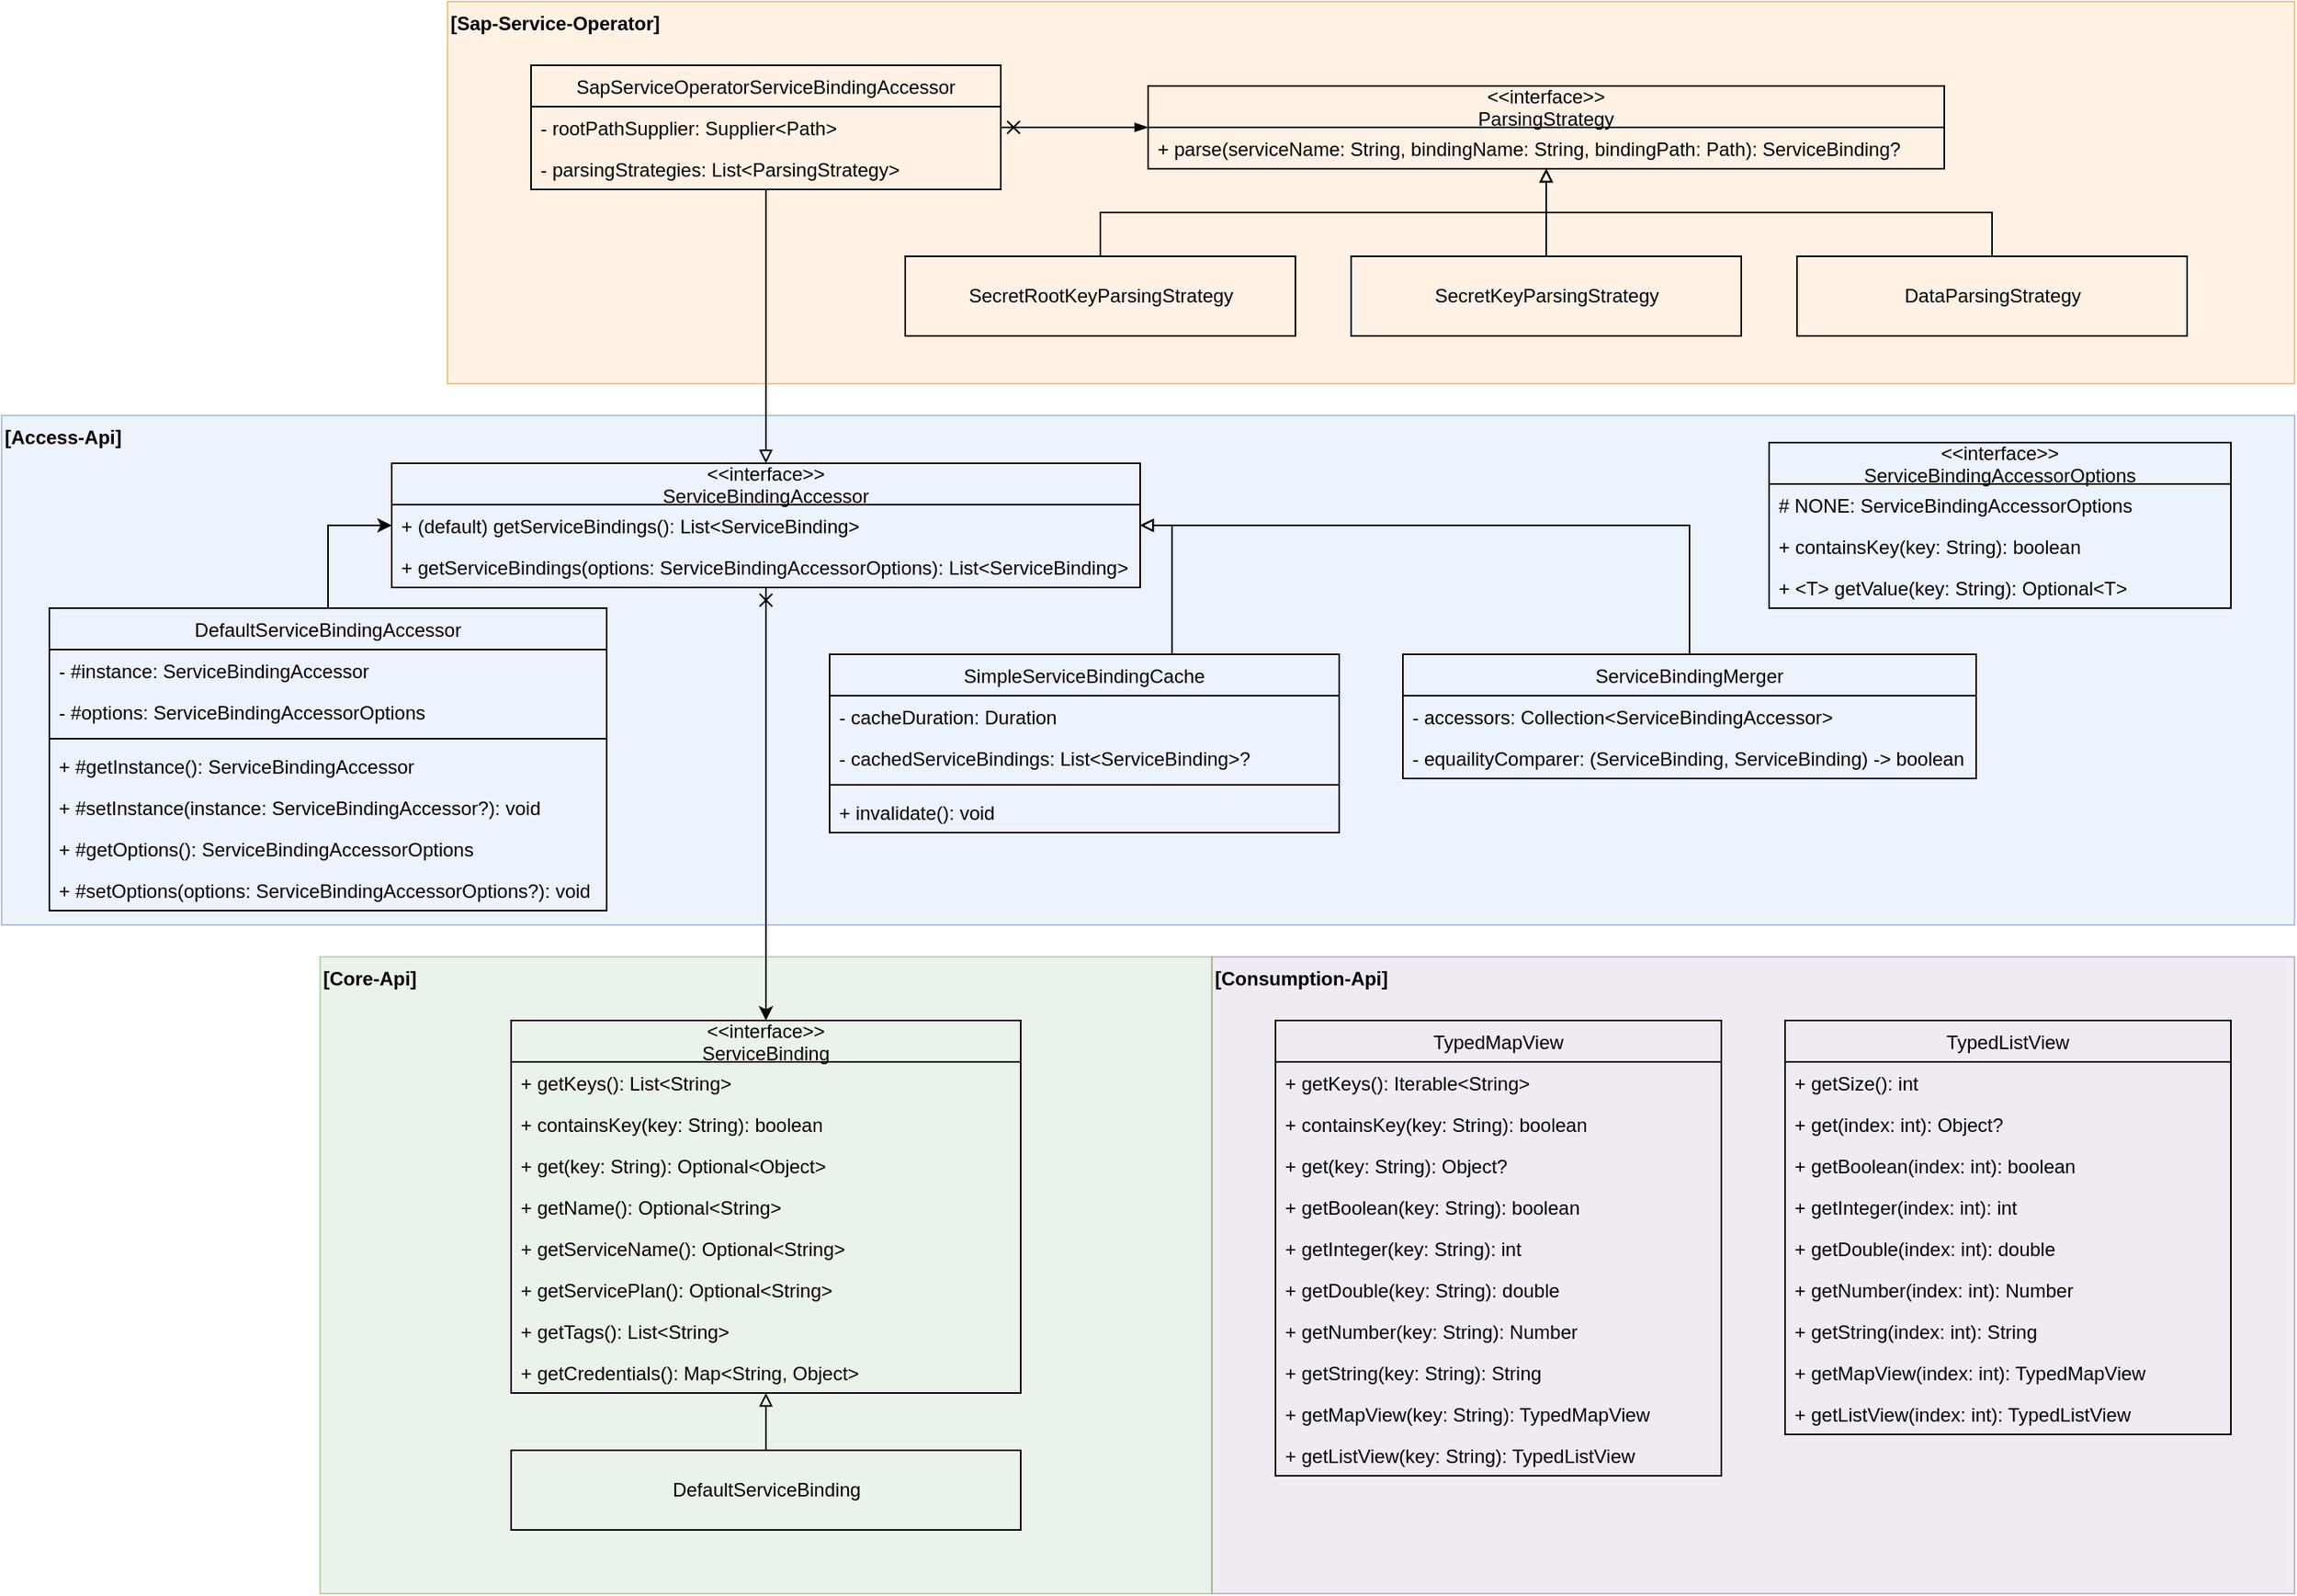 <mxfile version="16.5.1" type="device"><diagram id="ZdGp8fd916JOcmRv0vD0" name="Page-1"><mxGraphModel dx="1718" dy="2221" grid="1" gridSize="10" guides="1" tooltips="1" connect="1" arrows="1" fold="1" page="0" pageScale="1" pageWidth="850" pageHeight="1100" math="0" shadow="0"><root><mxCell id="0"/><mxCell id="1" parent="0"/><mxCell id="p9HCnHgq43pj1X_iczPV-92" value="&lt;b&gt;[Sap-Service-Operator]&lt;/b&gt;" style="rounded=0;whiteSpace=wrap;html=1;fillColor=#ffe6cc;opacity=50;strokeColor=#d79b00;verticalAlign=top;align=left;" parent="1" vertex="1"><mxGeometry x="360" y="-1160" width="1160" height="240" as="geometry"/></mxCell><mxCell id="p9HCnHgq43pj1X_iczPV-55" value="&lt;b&gt;[Consumption-Api]&lt;/b&gt;" style="rounded=0;whiteSpace=wrap;html=1;opacity=50;fillColor=#e1d5e7;strokeColor=#9673a6;verticalAlign=top;align=left;" parent="1" vertex="1"><mxGeometry x="840" y="-560" width="680" height="400" as="geometry"/></mxCell><mxCell id="p9HCnHgq43pj1X_iczPV-54" value="&lt;b&gt;[Access-Api]&lt;/b&gt;" style="rounded=0;whiteSpace=wrap;html=1;opacity=50;fillColor=#dae8fc;strokeColor=#6c8ebf;verticalAlign=top;align=left;" parent="1" vertex="1"><mxGeometry x="80" y="-900" width="1440" height="320" as="geometry"/></mxCell><mxCell id="p9HCnHgq43pj1X_iczPV-53" value="&lt;b&gt;[Core-Api]&lt;/b&gt;" style="rounded=0;whiteSpace=wrap;html=1;opacity=50;fillColor=#d5e8d4;strokeColor=#82b366;verticalAlign=top;align=left;" parent="1" vertex="1"><mxGeometry x="280" y="-560" width="560" height="400" as="geometry"/></mxCell><mxCell id="p9HCnHgq43pj1X_iczPV-1" value="&lt;&lt;interface&gt;&gt;&#10;ServiceBinding" style="swimlane;fontStyle=0;childLayout=stackLayout;horizontal=1;startSize=26;fillColor=none;horizontalStack=0;resizeParent=1;resizeParentMax=0;resizeLast=0;collapsible=1;marginBottom=0;" parent="1" vertex="1"><mxGeometry x="400" y="-520" width="320" height="234" as="geometry"/></mxCell><mxCell id="p9HCnHgq43pj1X_iczPV-2" value="+ getKeys(): List&lt;String&gt;" style="text;strokeColor=none;fillColor=none;align=left;verticalAlign=top;spacingLeft=4;spacingRight=4;overflow=hidden;rotatable=0;points=[[0,0.5],[1,0.5]];portConstraint=eastwest;" parent="p9HCnHgq43pj1X_iczPV-1" vertex="1"><mxGeometry y="26" width="320" height="26" as="geometry"/></mxCell><mxCell id="p9HCnHgq43pj1X_iczPV-4" value="+ containsKey(key: String): boolean" style="text;strokeColor=none;fillColor=none;align=left;verticalAlign=top;spacingLeft=4;spacingRight=4;overflow=hidden;rotatable=0;points=[[0,0.5],[1,0.5]];portConstraint=eastwest;" parent="p9HCnHgq43pj1X_iczPV-1" vertex="1"><mxGeometry y="52" width="320" height="26" as="geometry"/></mxCell><mxCell id="p9HCnHgq43pj1X_iczPV-5" value="+ get(key: String): Optional&lt;Object&gt;" style="text;strokeColor=none;fillColor=none;align=left;verticalAlign=top;spacingLeft=4;spacingRight=4;overflow=hidden;rotatable=0;points=[[0,0.5],[1,0.5]];portConstraint=eastwest;" parent="p9HCnHgq43pj1X_iczPV-1" vertex="1"><mxGeometry y="78" width="320" height="26" as="geometry"/></mxCell><mxCell id="p9HCnHgq43pj1X_iczPV-6" value="+ getName(): Optional&lt;String&gt;" style="text;strokeColor=none;fillColor=none;align=left;verticalAlign=top;spacingLeft=4;spacingRight=4;overflow=hidden;rotatable=0;points=[[0,0.5],[1,0.5]];portConstraint=eastwest;" parent="p9HCnHgq43pj1X_iczPV-1" vertex="1"><mxGeometry y="104" width="320" height="26" as="geometry"/></mxCell><mxCell id="cjn3bIq5y30FaILI-oKq-1" value="+ getServiceName(): Optional&lt;String&gt;" style="text;strokeColor=none;fillColor=none;align=left;verticalAlign=top;spacingLeft=4;spacingRight=4;overflow=hidden;rotatable=0;points=[[0,0.5],[1,0.5]];portConstraint=eastwest;" parent="p9HCnHgq43pj1X_iczPV-1" vertex="1"><mxGeometry y="130" width="320" height="26" as="geometry"/></mxCell><mxCell id="cjn3bIq5y30FaILI-oKq-2" value="+ getServicePlan(): Optional&lt;String&gt;" style="text;strokeColor=none;fillColor=none;align=left;verticalAlign=top;spacingLeft=4;spacingRight=4;overflow=hidden;rotatable=0;points=[[0,0.5],[1,0.5]];portConstraint=eastwest;" parent="p9HCnHgq43pj1X_iczPV-1" vertex="1"><mxGeometry y="156" width="320" height="26" as="geometry"/></mxCell><mxCell id="cjn3bIq5y30FaILI-oKq-3" value="+ getTags(): List&lt;String&gt;" style="text;strokeColor=none;fillColor=none;align=left;verticalAlign=top;spacingLeft=4;spacingRight=4;overflow=hidden;rotatable=0;points=[[0,0.5],[1,0.5]];portConstraint=eastwest;" parent="p9HCnHgq43pj1X_iczPV-1" vertex="1"><mxGeometry y="182" width="320" height="26" as="geometry"/></mxCell><mxCell id="cjn3bIq5y30FaILI-oKq-4" value="+ getCredentials(): Map&lt;String, Object&gt;" style="text;strokeColor=none;fillColor=none;align=left;verticalAlign=top;spacingLeft=4;spacingRight=4;overflow=hidden;rotatable=0;points=[[0,0.5],[1,0.5]];portConstraint=eastwest;" parent="p9HCnHgq43pj1X_iczPV-1" vertex="1"><mxGeometry y="208" width="320" height="26" as="geometry"/></mxCell><mxCell id="p9HCnHgq43pj1X_iczPV-11" style="edgeStyle=orthogonalEdgeStyle;rounded=0;orthogonalLoop=1;jettySize=auto;html=1;endArrow=block;endFill=0;" parent="1" source="cjn3bIq5y30FaILI-oKq-6" target="p9HCnHgq43pj1X_iczPV-1" edge="1"><mxGeometry relative="1" as="geometry"><mxPoint x="560" y="-220" as="sourcePoint"/></mxGeometry></mxCell><mxCell id="p9HCnHgq43pj1X_iczPV-12" value="TypedMapView" style="swimlane;fontStyle=0;childLayout=stackLayout;horizontal=1;startSize=26;fillColor=none;horizontalStack=0;resizeParent=1;resizeParentMax=0;resizeLast=0;collapsible=1;marginBottom=0;" parent="1" vertex="1"><mxGeometry x="880" y="-520" width="280" height="286" as="geometry"/></mxCell><mxCell id="p9HCnHgq43pj1X_iczPV-13" value="+ getKeys(): Iterable&lt;String&gt;" style="text;strokeColor=none;fillColor=none;align=left;verticalAlign=top;spacingLeft=4;spacingRight=4;overflow=hidden;rotatable=0;points=[[0,0.5],[1,0.5]];portConstraint=eastwest;" parent="p9HCnHgq43pj1X_iczPV-12" vertex="1"><mxGeometry y="26" width="280" height="26" as="geometry"/></mxCell><mxCell id="p9HCnHgq43pj1X_iczPV-14" value="+ containsKey(key: String): boolean" style="text;strokeColor=none;fillColor=none;align=left;verticalAlign=top;spacingLeft=4;spacingRight=4;overflow=hidden;rotatable=0;points=[[0,0.5],[1,0.5]];portConstraint=eastwest;" parent="p9HCnHgq43pj1X_iczPV-12" vertex="1"><mxGeometry y="52" width="280" height="26" as="geometry"/></mxCell><mxCell id="p9HCnHgq43pj1X_iczPV-15" value="+ get(key: String): Object?" style="text;strokeColor=none;fillColor=none;align=left;verticalAlign=top;spacingLeft=4;spacingRight=4;overflow=hidden;rotatable=0;points=[[0,0.5],[1,0.5]];portConstraint=eastwest;" parent="p9HCnHgq43pj1X_iczPV-12" vertex="1"><mxGeometry y="78" width="280" height="26" as="geometry"/></mxCell><mxCell id="p9HCnHgq43pj1X_iczPV-16" value="+ getBoolean(key: String): boolean" style="text;strokeColor=none;fillColor=none;align=left;verticalAlign=top;spacingLeft=4;spacingRight=4;overflow=hidden;rotatable=0;points=[[0,0.5],[1,0.5]];portConstraint=eastwest;" parent="p9HCnHgq43pj1X_iczPV-12" vertex="1"><mxGeometry y="104" width="280" height="26" as="geometry"/></mxCell><mxCell id="p9HCnHgq43pj1X_iczPV-17" value="+ getInteger(key: String): int" style="text;strokeColor=none;fillColor=none;align=left;verticalAlign=top;spacingLeft=4;spacingRight=4;overflow=hidden;rotatable=0;points=[[0,0.5],[1,0.5]];portConstraint=eastwest;" parent="p9HCnHgq43pj1X_iczPV-12" vertex="1"><mxGeometry y="130" width="280" height="26" as="geometry"/></mxCell><mxCell id="p9HCnHgq43pj1X_iczPV-18" value="+ getDouble(key: String): double" style="text;strokeColor=none;fillColor=none;align=left;verticalAlign=top;spacingLeft=4;spacingRight=4;overflow=hidden;rotatable=0;points=[[0,0.5],[1,0.5]];portConstraint=eastwest;" parent="p9HCnHgq43pj1X_iczPV-12" vertex="1"><mxGeometry y="156" width="280" height="26" as="geometry"/></mxCell><mxCell id="p9HCnHgq43pj1X_iczPV-19" value="+ getNumber(key: String): Number" style="text;strokeColor=none;fillColor=none;align=left;verticalAlign=top;spacingLeft=4;spacingRight=4;overflow=hidden;rotatable=0;points=[[0,0.5],[1,0.5]];portConstraint=eastwest;" parent="p9HCnHgq43pj1X_iczPV-12" vertex="1"><mxGeometry y="182" width="280" height="26" as="geometry"/></mxCell><mxCell id="p9HCnHgq43pj1X_iczPV-20" value="+ getString(key: String): String" style="text;strokeColor=none;fillColor=none;align=left;verticalAlign=top;spacingLeft=4;spacingRight=4;overflow=hidden;rotatable=0;points=[[0,0.5],[1,0.5]];portConstraint=eastwest;" parent="p9HCnHgq43pj1X_iczPV-12" vertex="1"><mxGeometry y="208" width="280" height="26" as="geometry"/></mxCell><mxCell id="p9HCnHgq43pj1X_iczPV-21" value="+ getMapView(key: String): TypedMapView" style="text;strokeColor=none;fillColor=none;align=left;verticalAlign=top;spacingLeft=4;spacingRight=4;overflow=hidden;rotatable=0;points=[[0,0.5],[1,0.5]];portConstraint=eastwest;" parent="p9HCnHgq43pj1X_iczPV-12" vertex="1"><mxGeometry y="234" width="280" height="26" as="geometry"/></mxCell><mxCell id="p9HCnHgq43pj1X_iczPV-22" value="+ getListView(key: String): TypedListView" style="text;strokeColor=none;fillColor=none;align=left;verticalAlign=top;spacingLeft=4;spacingRight=4;overflow=hidden;rotatable=0;points=[[0,0.5],[1,0.5]];portConstraint=eastwest;" parent="p9HCnHgq43pj1X_iczPV-12" vertex="1"><mxGeometry y="260" width="280" height="26" as="geometry"/></mxCell><mxCell id="p9HCnHgq43pj1X_iczPV-23" value="TypedListView" style="swimlane;fontStyle=0;childLayout=stackLayout;horizontal=1;startSize=26;fillColor=none;horizontalStack=0;resizeParent=1;resizeParentMax=0;resizeLast=0;collapsible=1;marginBottom=0;" parent="1" vertex="1"><mxGeometry x="1200" y="-520" width="280" height="260" as="geometry"/></mxCell><mxCell id="p9HCnHgq43pj1X_iczPV-24" value="+ getSize(): int" style="text;strokeColor=none;fillColor=none;align=left;verticalAlign=top;spacingLeft=4;spacingRight=4;overflow=hidden;rotatable=0;points=[[0,0.5],[1,0.5]];portConstraint=eastwest;" parent="p9HCnHgq43pj1X_iczPV-23" vertex="1"><mxGeometry y="26" width="280" height="26" as="geometry"/></mxCell><mxCell id="p9HCnHgq43pj1X_iczPV-26" value="+ get(index: int): Object?" style="text;strokeColor=none;fillColor=none;align=left;verticalAlign=top;spacingLeft=4;spacingRight=4;overflow=hidden;rotatable=0;points=[[0,0.5],[1,0.5]];portConstraint=eastwest;" parent="p9HCnHgq43pj1X_iczPV-23" vertex="1"><mxGeometry y="52" width="280" height="26" as="geometry"/></mxCell><mxCell id="p9HCnHgq43pj1X_iczPV-27" value="+ getBoolean(index: int): boolean" style="text;strokeColor=none;fillColor=none;align=left;verticalAlign=top;spacingLeft=4;spacingRight=4;overflow=hidden;rotatable=0;points=[[0,0.5],[1,0.5]];portConstraint=eastwest;" parent="p9HCnHgq43pj1X_iczPV-23" vertex="1"><mxGeometry y="78" width="280" height="26" as="geometry"/></mxCell><mxCell id="p9HCnHgq43pj1X_iczPV-28" value="+ getInteger(index: int): int" style="text;strokeColor=none;fillColor=none;align=left;verticalAlign=top;spacingLeft=4;spacingRight=4;overflow=hidden;rotatable=0;points=[[0,0.5],[1,0.5]];portConstraint=eastwest;" parent="p9HCnHgq43pj1X_iczPV-23" vertex="1"><mxGeometry y="104" width="280" height="26" as="geometry"/></mxCell><mxCell id="p9HCnHgq43pj1X_iczPV-29" value="+ getDouble(index: int): double" style="text;strokeColor=none;fillColor=none;align=left;verticalAlign=top;spacingLeft=4;spacingRight=4;overflow=hidden;rotatable=0;points=[[0,0.5],[1,0.5]];portConstraint=eastwest;" parent="p9HCnHgq43pj1X_iczPV-23" vertex="1"><mxGeometry y="130" width="280" height="26" as="geometry"/></mxCell><mxCell id="p9HCnHgq43pj1X_iczPV-30" value="+ getNumber(index: int): Number" style="text;strokeColor=none;fillColor=none;align=left;verticalAlign=top;spacingLeft=4;spacingRight=4;overflow=hidden;rotatable=0;points=[[0,0.5],[1,0.5]];portConstraint=eastwest;" parent="p9HCnHgq43pj1X_iczPV-23" vertex="1"><mxGeometry y="156" width="280" height="26" as="geometry"/></mxCell><mxCell id="p9HCnHgq43pj1X_iczPV-31" value="+ getString(index: int): String" style="text;strokeColor=none;fillColor=none;align=left;verticalAlign=top;spacingLeft=4;spacingRight=4;overflow=hidden;rotatable=0;points=[[0,0.5],[1,0.5]];portConstraint=eastwest;" parent="p9HCnHgq43pj1X_iczPV-23" vertex="1"><mxGeometry y="182" width="280" height="26" as="geometry"/></mxCell><mxCell id="p9HCnHgq43pj1X_iczPV-32" value="+ getMapView(index: int): TypedMapView" style="text;strokeColor=none;fillColor=none;align=left;verticalAlign=top;spacingLeft=4;spacingRight=4;overflow=hidden;rotatable=0;points=[[0,0.5],[1,0.5]];portConstraint=eastwest;" parent="p9HCnHgq43pj1X_iczPV-23" vertex="1"><mxGeometry y="208" width="280" height="26" as="geometry"/></mxCell><mxCell id="p9HCnHgq43pj1X_iczPV-33" value="+ getListView(index: int): TypedListView" style="text;strokeColor=none;fillColor=none;align=left;verticalAlign=top;spacingLeft=4;spacingRight=4;overflow=hidden;rotatable=0;points=[[0,0.5],[1,0.5]];portConstraint=eastwest;" parent="p9HCnHgq43pj1X_iczPV-23" vertex="1"><mxGeometry y="234" width="280" height="26" as="geometry"/></mxCell><mxCell id="p9HCnHgq43pj1X_iczPV-39" value="" style="endArrow=classic;html=1;rounded=0;startArrow=cross;startFill=0;" parent="1" source="LCuDhF87pYd7QD6L2pDz-8" target="p9HCnHgq43pj1X_iczPV-1" edge="1"><mxGeometry width="50" height="50" relative="1" as="geometry"><mxPoint x="560" y="-730" as="sourcePoint"/><mxPoint x="480" y="-620" as="targetPoint"/></mxGeometry></mxCell><mxCell id="LCuDhF87pYd7QD6L2pDz-14" style="edgeStyle=orthogonalEdgeStyle;rounded=0;orthogonalLoop=1;jettySize=auto;html=1;exitX=0.5;exitY=0;exitDx=0;exitDy=0;startArrow=none;startFill=0;endArrow=block;endFill=0;" edge="1" parent="1" source="p9HCnHgq43pj1X_iczPV-40" target="LCuDhF87pYd7QD6L2pDz-9"><mxGeometry relative="1" as="geometry"/></mxCell><mxCell id="p9HCnHgq43pj1X_iczPV-40" value="ServiceBindingMerger" style="swimlane;fontStyle=0;childLayout=stackLayout;horizontal=1;startSize=26;fillColor=none;horizontalStack=0;resizeParent=1;resizeParentMax=0;resizeLast=0;collapsible=1;marginBottom=0;" parent="1" vertex="1"><mxGeometry x="960" y="-750" width="360" height="78" as="geometry"/></mxCell><mxCell id="p9HCnHgq43pj1X_iczPV-41" value="- accessors: Collection&lt;ServiceBindingAccessor&gt;" style="text;strokeColor=none;fillColor=none;align=left;verticalAlign=top;spacingLeft=4;spacingRight=4;overflow=hidden;rotatable=0;points=[[0,0.5],[1,0.5]];portConstraint=eastwest;" parent="p9HCnHgq43pj1X_iczPV-40" vertex="1"><mxGeometry y="26" width="360" height="26" as="geometry"/></mxCell><mxCell id="p9HCnHgq43pj1X_iczPV-42" value="- equailityComparer: (ServiceBinding, ServiceBinding) -&gt; boolean" style="text;strokeColor=none;fillColor=none;align=left;verticalAlign=top;spacingLeft=4;spacingRight=4;overflow=hidden;rotatable=0;points=[[0,0.5],[1,0.5]];portConstraint=eastwest;" parent="p9HCnHgq43pj1X_iczPV-40" vertex="1"><mxGeometry y="52" width="360" height="26" as="geometry"/></mxCell><mxCell id="p9HCnHgq43pj1X_iczPV-68" value="&lt;&lt;interface&gt;&gt;&#10;ParsingStrategy" style="swimlane;fontStyle=0;childLayout=stackLayout;horizontal=1;startSize=26;fillColor=none;horizontalStack=0;resizeParent=1;resizeParentMax=0;resizeLast=0;collapsible=1;marginBottom=0;" parent="1" vertex="1"><mxGeometry x="800" y="-1107" width="500" height="52" as="geometry"/></mxCell><mxCell id="p9HCnHgq43pj1X_iczPV-69" value="+ parse(serviceName: String, bindingName: String, bindingPath: Path): ServiceBinding?" style="text;strokeColor=none;fillColor=none;align=left;verticalAlign=top;spacingLeft=4;spacingRight=4;overflow=hidden;rotatable=0;points=[[0,0.5],[1,0.5]];portConstraint=eastwest;opacity=50;" parent="p9HCnHgq43pj1X_iczPV-68" vertex="1"><mxGeometry y="26" width="500" height="26" as="geometry"/></mxCell><mxCell id="p9HCnHgq43pj1X_iczPV-76" value="SapServiceOperatorServiceBindingAccessor" style="swimlane;fontStyle=0;align=center;verticalAlign=top;childLayout=stackLayout;horizontal=1;startSize=26;horizontalStack=0;resizeParent=1;resizeParentMax=0;resizeLast=0;collapsible=1;marginBottom=0;fillColor=none;" parent="1" vertex="1"><mxGeometry x="412.5" y="-1120" width="295" height="78" as="geometry"/></mxCell><mxCell id="p9HCnHgq43pj1X_iczPV-77" value="- rootPathSupplier: Supplier&lt;Path&gt;" style="text;strokeColor=none;fillColor=none;align=left;verticalAlign=top;spacingLeft=4;spacingRight=4;overflow=hidden;rotatable=0;points=[[0,0.5],[1,0.5]];portConstraint=eastwest;opacity=50;" parent="p9HCnHgq43pj1X_iczPV-76" vertex="1"><mxGeometry y="26" width="295" height="26" as="geometry"/></mxCell><mxCell id="p9HCnHgq43pj1X_iczPV-79" value="- parsingStrategies: List&lt;ParsingStrategy&gt;" style="text;strokeColor=none;fillColor=none;align=left;verticalAlign=top;spacingLeft=4;spacingRight=4;overflow=hidden;rotatable=0;points=[[0,0.5],[1,0.5]];portConstraint=eastwest;opacity=50;" parent="p9HCnHgq43pj1X_iczPV-76" vertex="1"><mxGeometry y="52" width="295" height="26" as="geometry"/></mxCell><mxCell id="p9HCnHgq43pj1X_iczPV-83" value="" style="endArrow=block;html=1;rounded=0;endFill=0;" parent="1" source="p9HCnHgq43pj1X_iczPV-76" target="LCuDhF87pYd7QD6L2pDz-8" edge="1"><mxGeometry width="50" height="50" relative="1" as="geometry"><mxPoint x="260" y="-940" as="sourcePoint"/><mxPoint x="560" y="-810" as="targetPoint"/></mxGeometry></mxCell><mxCell id="p9HCnHgq43pj1X_iczPV-84" style="edgeStyle=orthogonalEdgeStyle;rounded=0;orthogonalLoop=1;jettySize=auto;html=1;exitX=1;exitY=0.5;exitDx=0;exitDy=0;startArrow=cross;startFill=0;endArrow=blockThin;endFill=1;" parent="1" source="p9HCnHgq43pj1X_iczPV-77" target="p9HCnHgq43pj1X_iczPV-68" edge="1"><mxGeometry relative="1" as="geometry"/></mxCell><mxCell id="p9HCnHgq43pj1X_iczPV-90" style="edgeStyle=orthogonalEdgeStyle;rounded=0;orthogonalLoop=1;jettySize=auto;html=1;exitX=0.5;exitY=0;exitDx=0;exitDy=0;startArrow=none;startFill=0;endArrow=block;endFill=0;" parent="1" source="p9HCnHgq43pj1X_iczPV-89" target="p9HCnHgq43pj1X_iczPV-68" edge="1"><mxGeometry relative="1" as="geometry"/></mxCell><mxCell id="p9HCnHgq43pj1X_iczPV-89" value="SecretRootKeyParsingStrategy" style="html=1;fillColor=none;" parent="1" vertex="1"><mxGeometry x="647.5" y="-1000" width="245" height="50" as="geometry"/></mxCell><mxCell id="cjn3bIq5y30FaILI-oKq-6" value="DefaultServiceBinding" style="html=1;fillColor=none;" parent="1" vertex="1"><mxGeometry x="400" y="-250" width="320" height="50" as="geometry"/></mxCell><mxCell id="LCuDhF87pYd7QD6L2pDz-13" style="edgeStyle=orthogonalEdgeStyle;rounded=0;orthogonalLoop=1;jettySize=auto;html=1;exitX=0.5;exitY=0;exitDx=0;exitDy=0;entryX=1;entryY=0.5;entryDx=0;entryDy=0;startArrow=none;startFill=0;endArrow=block;endFill=0;" edge="1" parent="1" source="cjn3bIq5y30FaILI-oKq-11" target="LCuDhF87pYd7QD6L2pDz-9"><mxGeometry relative="1" as="geometry"><Array as="points"><mxPoint x="815" y="-750"/><mxPoint x="815" y="-831"/></Array></mxGeometry></mxCell><mxCell id="cjn3bIq5y30FaILI-oKq-11" value="SimpleServiceBindingCache" style="swimlane;fontStyle=0;align=center;verticalAlign=top;childLayout=stackLayout;horizontal=1;startSize=26;horizontalStack=0;resizeParent=1;resizeParentMax=0;resizeLast=0;collapsible=1;marginBottom=0;fillColor=none;" parent="1" vertex="1"><mxGeometry x="600" y="-750" width="320" height="112" as="geometry"/></mxCell><mxCell id="cjn3bIq5y30FaILI-oKq-12" value="- cacheDuration: Duration" style="text;strokeColor=none;fillColor=none;align=left;verticalAlign=top;spacingLeft=4;spacingRight=4;overflow=hidden;rotatable=0;points=[[0,0.5],[1,0.5]];portConstraint=eastwest;" parent="cjn3bIq5y30FaILI-oKq-11" vertex="1"><mxGeometry y="26" width="320" height="26" as="geometry"/></mxCell><mxCell id="cjn3bIq5y30FaILI-oKq-14" value="- cachedServiceBindings: List&lt;ServiceBinding&gt;?" style="text;strokeColor=none;fillColor=none;align=left;verticalAlign=top;spacingLeft=4;spacingRight=4;overflow=hidden;rotatable=0;points=[[0,0.5],[1,0.5]];portConstraint=eastwest;" parent="cjn3bIq5y30FaILI-oKq-11" vertex="1"><mxGeometry y="52" width="320" height="26" as="geometry"/></mxCell><mxCell id="cjn3bIq5y30FaILI-oKq-13" value="" style="line;strokeWidth=1;fillColor=none;align=left;verticalAlign=middle;spacingTop=-1;spacingLeft=3;spacingRight=3;rotatable=0;labelPosition=right;points=[];portConstraint=eastwest;" parent="cjn3bIq5y30FaILI-oKq-11" vertex="1"><mxGeometry y="78" width="320" height="8" as="geometry"/></mxCell><mxCell id="cjn3bIq5y30FaILI-oKq-15" value="+ invalidate(): void" style="text;strokeColor=none;fillColor=none;align=left;verticalAlign=top;spacingLeft=4;spacingRight=4;overflow=hidden;rotatable=0;points=[[0,0.5],[1,0.5]];portConstraint=eastwest;" parent="cjn3bIq5y30FaILI-oKq-11" vertex="1"><mxGeometry y="86" width="320" height="26" as="geometry"/></mxCell><mxCell id="cjn3bIq5y30FaILI-oKq-22" value="DefaultServiceBindingAccessor" style="swimlane;fontStyle=0;align=center;verticalAlign=top;childLayout=stackLayout;horizontal=1;startSize=26;horizontalStack=0;resizeParent=1;resizeParentMax=0;resizeLast=0;collapsible=1;marginBottom=0;fillColor=none;" parent="1" vertex="1"><mxGeometry x="110" y="-779" width="350" height="190" as="geometry"/></mxCell><mxCell id="cjn3bIq5y30FaILI-oKq-23" value="- #instance: ServiceBindingAccessor" style="text;strokeColor=none;fillColor=none;align=left;verticalAlign=top;spacingLeft=4;spacingRight=4;overflow=hidden;rotatable=0;points=[[0,0.5],[1,0.5]];portConstraint=eastwest;" parent="cjn3bIq5y30FaILI-oKq-22" vertex="1"><mxGeometry y="26" width="350" height="26" as="geometry"/></mxCell><mxCell id="LCuDhF87pYd7QD6L2pDz-15" value="- #options: ServiceBindingAccessorOptions" style="text;strokeColor=none;fillColor=none;align=left;verticalAlign=top;spacingLeft=4;spacingRight=4;overflow=hidden;rotatable=0;points=[[0,0.5],[1,0.5]];portConstraint=eastwest;" vertex="1" parent="cjn3bIq5y30FaILI-oKq-22"><mxGeometry y="52" width="350" height="26" as="geometry"/></mxCell><mxCell id="cjn3bIq5y30FaILI-oKq-24" value="" style="line;strokeWidth=1;fillColor=none;align=left;verticalAlign=middle;spacingTop=-1;spacingLeft=3;spacingRight=3;rotatable=0;labelPosition=right;points=[];portConstraint=eastwest;" parent="cjn3bIq5y30FaILI-oKq-22" vertex="1"><mxGeometry y="78" width="350" height="8" as="geometry"/></mxCell><mxCell id="cjn3bIq5y30FaILI-oKq-25" value="+ #getInstance(): ServiceBindingAccessor" style="text;strokeColor=none;fillColor=none;align=left;verticalAlign=top;spacingLeft=4;spacingRight=4;overflow=hidden;rotatable=0;points=[[0,0.5],[1,0.5]];portConstraint=eastwest;" parent="cjn3bIq5y30FaILI-oKq-22" vertex="1"><mxGeometry y="86" width="350" height="26" as="geometry"/></mxCell><mxCell id="cjn3bIq5y30FaILI-oKq-26" value="+ #setInstance(instance: ServiceBindingAccessor?): void" style="text;strokeColor=none;fillColor=none;align=left;verticalAlign=top;spacingLeft=4;spacingRight=4;overflow=hidden;rotatable=0;points=[[0,0.5],[1,0.5]];portConstraint=eastwest;" parent="cjn3bIq5y30FaILI-oKq-22" vertex="1"><mxGeometry y="112" width="350" height="26" as="geometry"/></mxCell><mxCell id="LCuDhF87pYd7QD6L2pDz-16" value="+ #getOptions(): ServiceBindingAccessorOptions" style="text;strokeColor=none;fillColor=none;align=left;verticalAlign=top;spacingLeft=4;spacingRight=4;overflow=hidden;rotatable=0;points=[[0,0.5],[1,0.5]];portConstraint=eastwest;" vertex="1" parent="cjn3bIq5y30FaILI-oKq-22"><mxGeometry y="138" width="350" height="26" as="geometry"/></mxCell><mxCell id="LCuDhF87pYd7QD6L2pDz-17" value="+ #setOptions(options: ServiceBindingAccessorOptions?): void" style="text;strokeColor=none;fillColor=none;align=left;verticalAlign=top;spacingLeft=4;spacingRight=4;overflow=hidden;rotatable=0;points=[[0,0.5],[1,0.5]];portConstraint=eastwest;" vertex="1" parent="cjn3bIq5y30FaILI-oKq-22"><mxGeometry y="164" width="350" height="26" as="geometry"/></mxCell><mxCell id="cjn3bIq5y30FaILI-oKq-32" value="SecretKeyParsingStrategy" style="html=1;fillColor=none;" parent="1" vertex="1"><mxGeometry x="927.5" y="-1000" width="245" height="50" as="geometry"/></mxCell><mxCell id="cjn3bIq5y30FaILI-oKq-33" value="DataParsingStrategy" style="html=1;fillColor=none;" parent="1" vertex="1"><mxGeometry x="1207.5" y="-1000" width="245" height="50" as="geometry"/></mxCell><mxCell id="cjn3bIq5y30FaILI-oKq-34" style="edgeStyle=orthogonalEdgeStyle;rounded=0;orthogonalLoop=1;jettySize=auto;html=1;exitX=0.5;exitY=0;exitDx=0;exitDy=0;startArrow=none;startFill=0;endArrow=block;endFill=0;" parent="1" source="cjn3bIq5y30FaILI-oKq-32" target="p9HCnHgq43pj1X_iczPV-68" edge="1"><mxGeometry relative="1" as="geometry"><mxPoint x="780" y="-990" as="sourcePoint"/><mxPoint x="1060" y="-1045" as="targetPoint"/></mxGeometry></mxCell><mxCell id="cjn3bIq5y30FaILI-oKq-35" style="edgeStyle=orthogonalEdgeStyle;rounded=0;orthogonalLoop=1;jettySize=auto;html=1;exitX=0.5;exitY=0;exitDx=0;exitDy=0;startArrow=none;startFill=0;endArrow=block;endFill=0;" parent="1" source="cjn3bIq5y30FaILI-oKq-33" target="p9HCnHgq43pj1X_iczPV-68" edge="1"><mxGeometry relative="1" as="geometry"><mxPoint x="1060" y="-990" as="sourcePoint"/><mxPoint x="1060" y="-1045" as="targetPoint"/></mxGeometry></mxCell><mxCell id="LCuDhF87pYd7QD6L2pDz-1" value="&lt;&lt;interface&gt;&gt;&#10;ServiceBindingAccessorOptions" style="swimlane;fontStyle=0;childLayout=stackLayout;horizontal=1;startSize=26;fillColor=none;horizontalStack=0;resizeParent=1;resizeParentMax=0;resizeLast=0;collapsible=1;marginBottom=0;" vertex="1" parent="1"><mxGeometry x="1190" y="-883" width="290" height="104" as="geometry"/></mxCell><mxCell id="LCuDhF87pYd7QD6L2pDz-2" value="# NONE: ServiceBindingAccessorOptions" style="text;strokeColor=none;fillColor=none;align=left;verticalAlign=top;spacingLeft=4;spacingRight=4;overflow=hidden;rotatable=0;points=[[0,0.5],[1,0.5]];portConstraint=eastwest;" vertex="1" parent="LCuDhF87pYd7QD6L2pDz-1"><mxGeometry y="26" width="290" height="26" as="geometry"/></mxCell><mxCell id="LCuDhF87pYd7QD6L2pDz-3" value="+ containsKey(key: String): boolean" style="text;strokeColor=none;fillColor=none;align=left;verticalAlign=top;spacingLeft=4;spacingRight=4;overflow=hidden;rotatable=0;points=[[0,0.5],[1,0.5]];portConstraint=eastwest;" vertex="1" parent="LCuDhF87pYd7QD6L2pDz-1"><mxGeometry y="52" width="290" height="26" as="geometry"/></mxCell><mxCell id="LCuDhF87pYd7QD6L2pDz-5" value="+ &lt;T&gt; getValue(key: String): Optional&lt;T&gt;" style="text;strokeColor=none;fillColor=none;align=left;verticalAlign=top;spacingLeft=4;spacingRight=4;overflow=hidden;rotatable=0;points=[[0,0.5],[1,0.5]];portConstraint=eastwest;" vertex="1" parent="LCuDhF87pYd7QD6L2pDz-1"><mxGeometry y="78" width="290" height="26" as="geometry"/></mxCell><mxCell id="LCuDhF87pYd7QD6L2pDz-8" value="&lt;&lt;interface&gt;&gt;&#10;ServiceBindingAccessor" style="swimlane;fontStyle=0;childLayout=stackLayout;horizontal=1;startSize=26;fillColor=none;horizontalStack=0;resizeParent=1;resizeParentMax=0;resizeLast=0;collapsible=1;marginBottom=0;" vertex="1" parent="1"><mxGeometry x="325" y="-870" width="470" height="78" as="geometry"/></mxCell><mxCell id="LCuDhF87pYd7QD6L2pDz-9" value="+ (default) getServiceBindings(): List&lt;ServiceBinding&gt;" style="text;strokeColor=none;fillColor=none;align=left;verticalAlign=top;spacingLeft=4;spacingRight=4;overflow=hidden;rotatable=0;points=[[0,0.5],[1,0.5]];portConstraint=eastwest;" vertex="1" parent="LCuDhF87pYd7QD6L2pDz-8"><mxGeometry y="26" width="470" height="26" as="geometry"/></mxCell><mxCell id="LCuDhF87pYd7QD6L2pDz-10" value="+ getServiceBindings(options: ServiceBindingAccessorOptions): List&lt;ServiceBinding&gt;" style="text;strokeColor=none;fillColor=none;align=left;verticalAlign=top;spacingLeft=4;spacingRight=4;overflow=hidden;rotatable=0;points=[[0,0.5],[1,0.5]];portConstraint=eastwest;" vertex="1" parent="LCuDhF87pYd7QD6L2pDz-8"><mxGeometry y="52" width="470" height="26" as="geometry"/></mxCell><mxCell id="LCuDhF87pYd7QD6L2pDz-18" value="" style="endArrow=classic;html=1;rounded=0;exitX=0.5;exitY=0;exitDx=0;exitDy=0;" edge="1" parent="1" source="cjn3bIq5y30FaILI-oKq-22" target="LCuDhF87pYd7QD6L2pDz-8"><mxGeometry width="50" height="50" relative="1" as="geometry"><mxPoint x="10" y="-780" as="sourcePoint"/><mxPoint x="60" y="-830" as="targetPoint"/><Array as="points"><mxPoint x="285" y="-831"/></Array></mxGeometry></mxCell></root></mxGraphModel></diagram></mxfile>